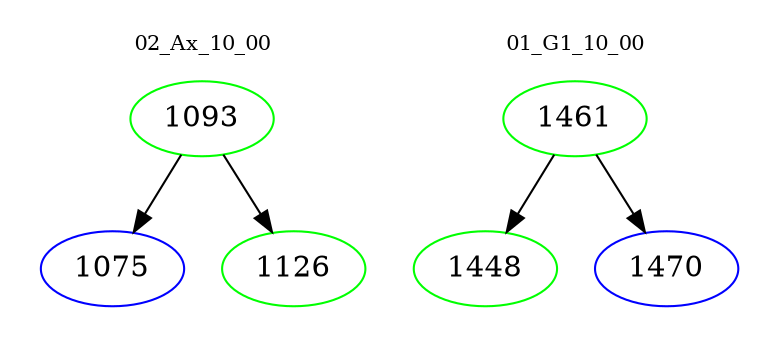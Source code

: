 digraph{
subgraph cluster_0 {
color = white
label = "02_Ax_10_00";
fontsize=10;
T0_1093 [label="1093", color="green"]
T0_1093 -> T0_1075 [color="black"]
T0_1075 [label="1075", color="blue"]
T0_1093 -> T0_1126 [color="black"]
T0_1126 [label="1126", color="green"]
}
subgraph cluster_1 {
color = white
label = "01_G1_10_00";
fontsize=10;
T1_1461 [label="1461", color="green"]
T1_1461 -> T1_1448 [color="black"]
T1_1448 [label="1448", color="green"]
T1_1461 -> T1_1470 [color="black"]
T1_1470 [label="1470", color="blue"]
}
}
